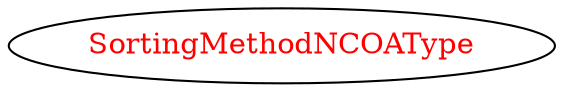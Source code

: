 digraph dependencyGraph {
 concentrate=true;
 ranksep="2.0";
 rankdir="LR"; 
 splines="ortho";
"SortingMethodNCOAType" [fontcolor="red"];
}